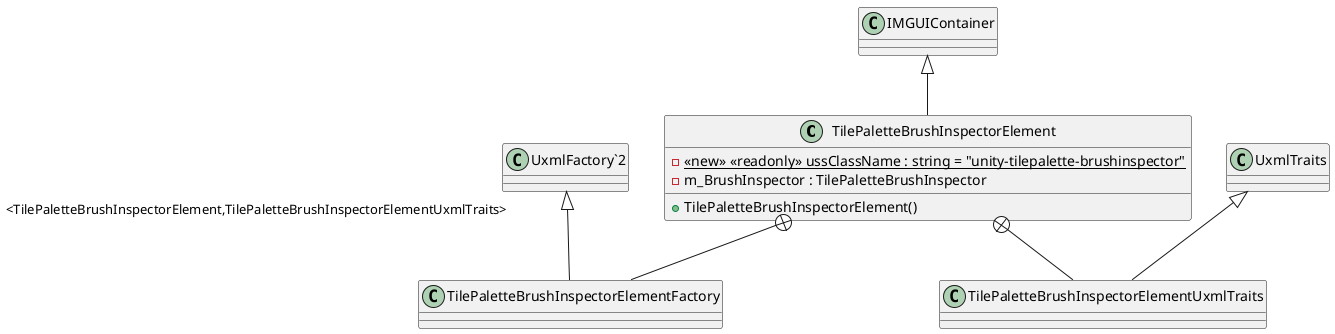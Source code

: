 @startuml
class TilePaletteBrushInspectorElement {
    - <<new>> {static} <<readonly>> ussClassName : string = "unity-tilepalette-brushinspector"
    - m_BrushInspector : TilePaletteBrushInspector
    + TilePaletteBrushInspectorElement()
}
class TilePaletteBrushInspectorElementFactory {
}
class TilePaletteBrushInspectorElementUxmlTraits {
}
IMGUIContainer <|-- TilePaletteBrushInspectorElement
TilePaletteBrushInspectorElement +-- TilePaletteBrushInspectorElementFactory
"UxmlFactory`2" "<TilePaletteBrushInspectorElement,TilePaletteBrushInspectorElementUxmlTraits>" <|-- TilePaletteBrushInspectorElementFactory
TilePaletteBrushInspectorElement +-- TilePaletteBrushInspectorElementUxmlTraits
UxmlTraits <|-- TilePaletteBrushInspectorElementUxmlTraits
@enduml
